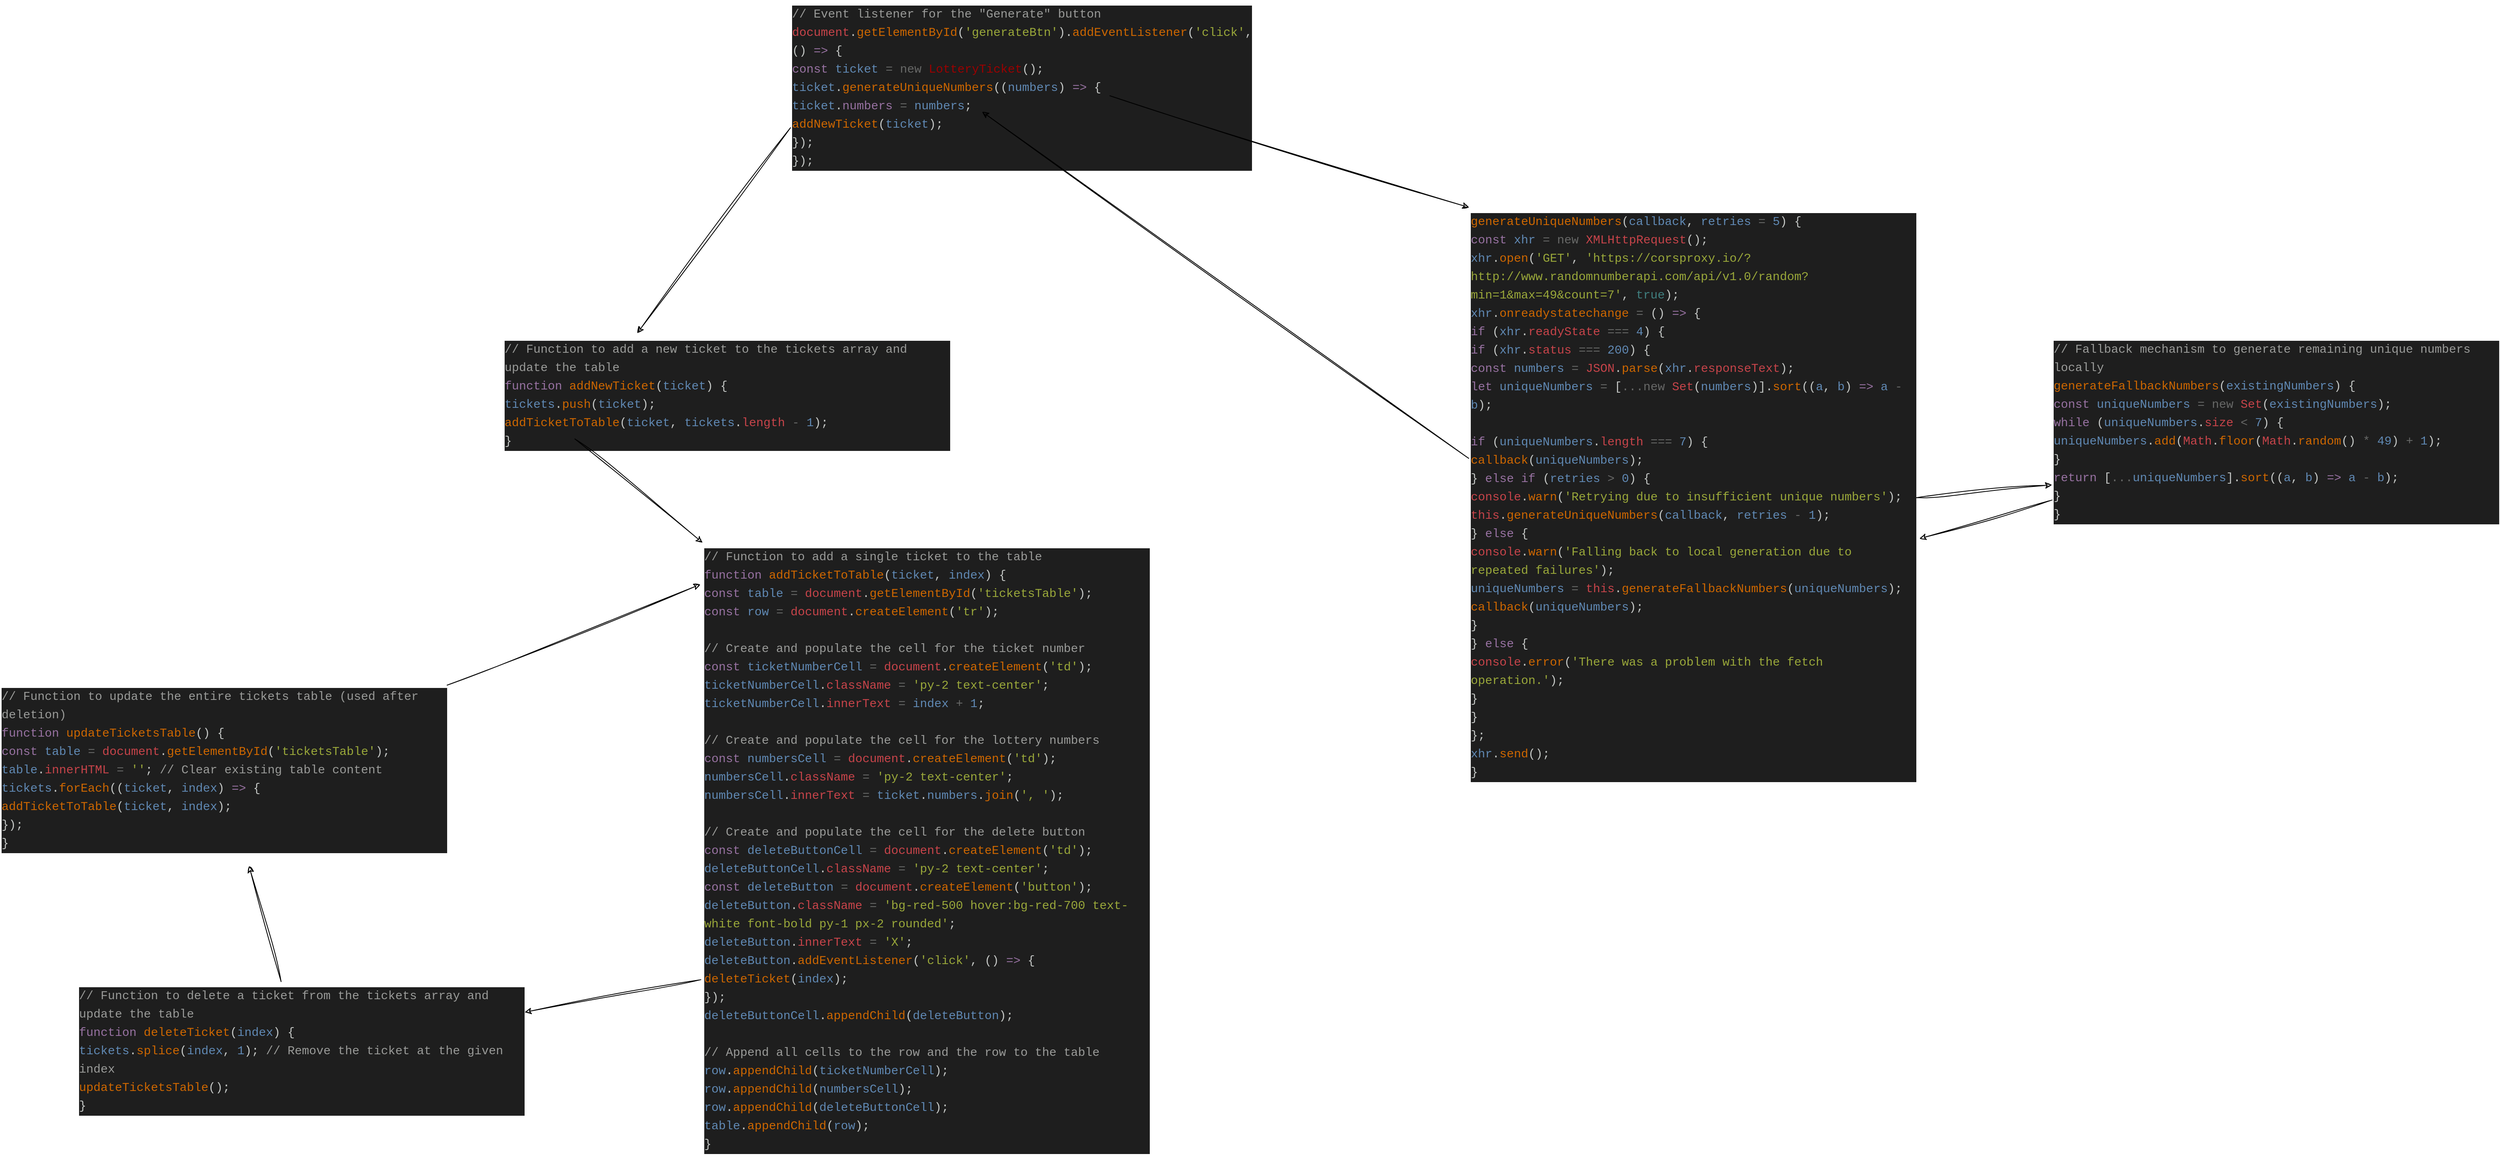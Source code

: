 <mxfile>
    <diagram id="ivPxvWHh-f12isqgS0WY" name="Page-1">
        <mxGraphModel dx="3333" dy="2319" grid="1" gridSize="10" guides="1" tooltips="1" connect="1" arrows="1" fold="1" page="1" pageScale="1" pageWidth="827" pageHeight="1169" math="0" shadow="0">
            <root>
                <mxCell id="0"/>
                <mxCell id="1" parent="0"/>
                <mxCell id="3" value="&lt;meta charset=&quot;utf-8&quot;&gt;&lt;div style=&quot;color: rgb(197, 200, 198); background-color: rgb(30, 30, 30); font-family: Menlo, Monaco, &amp;quot;Courier New&amp;quot;, monospace; font-weight: normal; font-size: 15px; line-height: 23px;&quot;&gt;&lt;div&gt;&lt;span style=&quot;color: #9a9b99;&quot;&gt;// Event listener for the &quot;Generate&quot; button&lt;/span&gt;&lt;/div&gt;&lt;div&gt;&lt;span style=&quot;color: #c7444a;&quot;&gt;document&lt;/span&gt;&lt;span style=&quot;color: #c5c8c6;&quot;&gt;.&lt;/span&gt;&lt;span style=&quot;color: #ce6700;&quot;&gt;getElementById&lt;/span&gt;&lt;span style=&quot;color: #c5c8c6;&quot;&gt;(&lt;/span&gt;&lt;span style=&quot;color: #9aa83a;&quot;&gt;'generateBtn'&lt;/span&gt;&lt;span style=&quot;color: #c5c8c6;&quot;&gt;).&lt;/span&gt;&lt;span style=&quot;color: #ce6700;&quot;&gt;addEventListener&lt;/span&gt;&lt;span style=&quot;color: #c5c8c6;&quot;&gt;(&lt;/span&gt;&lt;span style=&quot;color: #9aa83a;&quot;&gt;'click'&lt;/span&gt;&lt;span style=&quot;color: #c5c8c6;&quot;&gt;, () &lt;/span&gt;&lt;span style=&quot;color: #9872a2;&quot;&gt;=&amp;gt;&lt;/span&gt;&lt;span style=&quot;color: #c5c8c6;&quot;&gt; {&lt;/span&gt;&lt;/div&gt;&lt;div&gt;&lt;span style=&quot;color: #c5c8c6;&quot;&gt;    &lt;/span&gt;&lt;span style=&quot;color: #9872a2;&quot;&gt;const&lt;/span&gt;&lt;span style=&quot;color: #c5c8c6;&quot;&gt; &lt;/span&gt;&lt;span style=&quot;color: #6089b4;&quot;&gt;ticket&lt;/span&gt;&lt;span style=&quot;color: #c5c8c6;&quot;&gt; &lt;/span&gt;&lt;span style=&quot;color: #676867;&quot;&gt;=&lt;/span&gt;&lt;span style=&quot;color: #c5c8c6;&quot;&gt; &lt;/span&gt;&lt;span style=&quot;color: #676867;&quot;&gt;new&lt;/span&gt;&lt;span style=&quot;color: #c5c8c6;&quot;&gt; &lt;/span&gt;&lt;span style=&quot;color: #9b0000;&quot;&gt;LotteryTicket&lt;/span&gt;&lt;span style=&quot;color: #c5c8c6;&quot;&gt;();&lt;/span&gt;&lt;/div&gt;&lt;div&gt;&lt;span style=&quot;color: #c5c8c6;&quot;&gt;    &lt;/span&gt;&lt;span style=&quot;color: #6089b4;&quot;&gt;ticket&lt;/span&gt;&lt;span style=&quot;color: #c5c8c6;&quot;&gt;.&lt;/span&gt;&lt;span style=&quot;color: #ce6700;&quot;&gt;generateUniqueNumbers&lt;/span&gt;&lt;span style=&quot;color: #c5c8c6;&quot;&gt;((&lt;/span&gt;&lt;span style=&quot;color: #6089b4;&quot;&gt;numbers&lt;/span&gt;&lt;span style=&quot;color: #c5c8c6;&quot;&gt;) &lt;/span&gt;&lt;span style=&quot;color: #9872a2;&quot;&gt;=&amp;gt;&lt;/span&gt;&lt;span style=&quot;color: #c5c8c6;&quot;&gt; {&lt;/span&gt;&lt;/div&gt;&lt;div&gt;&lt;span style=&quot;color: #c5c8c6;&quot;&gt;        &lt;/span&gt;&lt;span style=&quot;color: #6089b4;&quot;&gt;ticket&lt;/span&gt;&lt;span style=&quot;color: #c5c8c6;&quot;&gt;.&lt;/span&gt;&lt;span style=&quot;color: #9872a2;&quot;&gt;numbers&lt;/span&gt;&lt;span style=&quot;color: #c5c8c6;&quot;&gt; &lt;/span&gt;&lt;span style=&quot;color: #676867;&quot;&gt;=&lt;/span&gt;&lt;span style=&quot;color: #c5c8c6;&quot;&gt; &lt;/span&gt;&lt;span style=&quot;color: #6089b4;&quot;&gt;numbers&lt;/span&gt;&lt;span style=&quot;color: #c5c8c6;&quot;&gt;;&lt;/span&gt;&lt;/div&gt;&lt;div&gt;&lt;span style=&quot;color: #c5c8c6;&quot;&gt;        &lt;/span&gt;&lt;span style=&quot;color: #ce6700;&quot;&gt;addNewTicket&lt;/span&gt;&lt;span style=&quot;color: #c5c8c6;&quot;&gt;(&lt;/span&gt;&lt;span style=&quot;color: #6089b4;&quot;&gt;ticket&lt;/span&gt;&lt;span style=&quot;color: #c5c8c6;&quot;&gt;);&lt;/span&gt;&lt;/div&gt;&lt;div&gt;&lt;span style=&quot;color: #c5c8c6;&quot;&gt;    });&lt;/span&gt;&lt;/div&gt;&lt;div&gt;&lt;span style=&quot;color: #c5c8c6;&quot;&gt;});&lt;/span&gt;&lt;/div&gt;&lt;/div&gt;" style="text;whiteSpace=wrap;html=1;fontSize=20;fontFamily=Architects Daughter;" vertex="1" parent="1">
                    <mxGeometry x="-80" y="-270" width="560" height="230" as="geometry"/>
                </mxCell>
                <mxCell id="4" value="&lt;meta charset=&quot;utf-8&quot;&gt;&lt;div style=&quot;color: rgb(197, 200, 198); background-color: rgb(30, 30, 30); font-family: Menlo, Monaco, &amp;quot;Courier New&amp;quot;, monospace; font-weight: normal; font-size: 15px; line-height: 23px;&quot;&gt;&lt;div&gt;&lt;span style=&quot;color: #9a9b99;&quot;&gt;// Function to add a new ticket to the tickets array and update the table&lt;/span&gt;&lt;/div&gt;&lt;div&gt;&lt;span style=&quot;color: #9872a2;&quot;&gt;function&lt;/span&gt;&lt;span style=&quot;color: #c5c8c6;&quot;&gt; &lt;/span&gt;&lt;span style=&quot;color: #ce6700;&quot;&gt;addNewTicket&lt;/span&gt;&lt;span style=&quot;color: #c5c8c6;&quot;&gt;(&lt;/span&gt;&lt;span style=&quot;color: #6089b4;&quot;&gt;ticket&lt;/span&gt;&lt;span style=&quot;color: #c5c8c6;&quot;&gt;) {&lt;/span&gt;&lt;/div&gt;&lt;div&gt;&lt;span style=&quot;color: #c5c8c6;&quot;&gt;    &lt;/span&gt;&lt;span style=&quot;color: #6089b4;&quot;&gt;tickets&lt;/span&gt;&lt;span style=&quot;color: #c5c8c6;&quot;&gt;.&lt;/span&gt;&lt;span style=&quot;color: #ce6700;&quot;&gt;push&lt;/span&gt;&lt;span style=&quot;color: #c5c8c6;&quot;&gt;(&lt;/span&gt;&lt;span style=&quot;color: #6089b4;&quot;&gt;ticket&lt;/span&gt;&lt;span style=&quot;color: #c5c8c6;&quot;&gt;);&lt;/span&gt;&lt;/div&gt;&lt;div&gt;&lt;span style=&quot;color: #c5c8c6;&quot;&gt;    &lt;/span&gt;&lt;span style=&quot;color: #ce6700;&quot;&gt;addTicketToTable&lt;/span&gt;&lt;span style=&quot;color: #c5c8c6;&quot;&gt;(&lt;/span&gt;&lt;span style=&quot;color: #6089b4;&quot;&gt;ticket&lt;/span&gt;&lt;span style=&quot;color: #c5c8c6;&quot;&gt;, &lt;/span&gt;&lt;span style=&quot;color: #6089b4;&quot;&gt;tickets&lt;/span&gt;&lt;span style=&quot;color: #c5c8c6;&quot;&gt;.&lt;/span&gt;&lt;span style=&quot;color: #c7444a;&quot;&gt;length&lt;/span&gt;&lt;span style=&quot;color: #c5c8c6;&quot;&gt; &lt;/span&gt;&lt;span style=&quot;color: #676867;&quot;&gt;-&lt;/span&gt;&lt;span style=&quot;color: #c5c8c6;&quot;&gt; &lt;/span&gt;&lt;span style=&quot;color: #6089b4;&quot;&gt;1&lt;/span&gt;&lt;span style=&quot;color: #c5c8c6;&quot;&gt;);&lt;/span&gt;&lt;/div&gt;&lt;div&gt;&lt;span style=&quot;color: #c5c8c6;&quot;&gt;}&lt;/span&gt;&lt;/div&gt;&lt;/div&gt;" style="text;whiteSpace=wrap;html=1;fontSize=20;fontFamily=Architects Daughter;" vertex="1" parent="1">
                    <mxGeometry x="-440" y="150" width="560" height="160" as="geometry"/>
                </mxCell>
                <mxCell id="21" style="edgeStyle=none;sketch=1;hachureGap=4;jiggle=2;curveFitting=1;html=1;entryX=-0.005;entryY=0.067;entryDx=0;entryDy=0;entryPerimeter=0;fontFamily=Architects Daughter;fontSource=https%3A%2F%2Ffonts.googleapis.com%2Fcss%3Ffamily%3DArchitects%2BDaughter;fontSize=16;" edge="1" parent="1" source="5" target="8">
                    <mxGeometry relative="1" as="geometry"/>
                </mxCell>
                <mxCell id="5" value="&lt;meta charset=&quot;utf-8&quot;&gt;&lt;div style=&quot;color: rgb(197, 200, 198); background-color: rgb(30, 30, 30); font-family: Menlo, Monaco, &amp;quot;Courier New&amp;quot;, monospace; font-weight: normal; font-size: 15px; line-height: 23px;&quot;&gt;&lt;div&gt;&lt;span style=&quot;color: #9a9b99;&quot;&gt;// Function to update the entire tickets table (used after deletion)&lt;/span&gt;&lt;/div&gt;&lt;div&gt;&lt;span style=&quot;color: #9872a2;&quot;&gt;function&lt;/span&gt;&lt;span style=&quot;color: #c5c8c6;&quot;&gt; &lt;/span&gt;&lt;span style=&quot;color: #ce6700;&quot;&gt;updateTicketsTable&lt;/span&gt;&lt;span style=&quot;color: #c5c8c6;&quot;&gt;() {&lt;/span&gt;&lt;/div&gt;&lt;div&gt;&lt;span style=&quot;color: #c5c8c6;&quot;&gt;    &lt;/span&gt;&lt;span style=&quot;color: #9872a2;&quot;&gt;const&lt;/span&gt;&lt;span style=&quot;color: #c5c8c6;&quot;&gt; &lt;/span&gt;&lt;span style=&quot;color: #6089b4;&quot;&gt;table&lt;/span&gt;&lt;span style=&quot;color: #c5c8c6;&quot;&gt; &lt;/span&gt;&lt;span style=&quot;color: #676867;&quot;&gt;=&lt;/span&gt;&lt;span style=&quot;color: #c5c8c6;&quot;&gt; &lt;/span&gt;&lt;span style=&quot;color: #c7444a;&quot;&gt;document&lt;/span&gt;&lt;span style=&quot;color: #c5c8c6;&quot;&gt;.&lt;/span&gt;&lt;span style=&quot;color: #ce6700;&quot;&gt;getElementById&lt;/span&gt;&lt;span style=&quot;color: #c5c8c6;&quot;&gt;(&lt;/span&gt;&lt;span style=&quot;color: #9aa83a;&quot;&gt;'ticketsTable'&lt;/span&gt;&lt;span style=&quot;color: #c5c8c6;&quot;&gt;);&lt;/span&gt;&lt;/div&gt;&lt;div&gt;&lt;span style=&quot;color: #c5c8c6;&quot;&gt;    &lt;/span&gt;&lt;span style=&quot;color: #6089b4;&quot;&gt;table&lt;/span&gt;&lt;span style=&quot;color: #c5c8c6;&quot;&gt;.&lt;/span&gt;&lt;span style=&quot;color: #c7444a;&quot;&gt;innerHTML&lt;/span&gt;&lt;span style=&quot;color: #c5c8c6;&quot;&gt; &lt;/span&gt;&lt;span style=&quot;color: #676867;&quot;&gt;=&lt;/span&gt;&lt;span style=&quot;color: #c5c8c6;&quot;&gt; &lt;/span&gt;&lt;span style=&quot;color: #9aa83a;&quot;&gt;''&lt;/span&gt;&lt;span style=&quot;color: #c5c8c6;&quot;&gt;; &lt;/span&gt;&lt;span style=&quot;color: #9a9b99;&quot;&gt;// Clear existing table content&lt;/span&gt;&lt;/div&gt;&lt;div&gt;&lt;span style=&quot;color: #c5c8c6;&quot;&gt;    &lt;/span&gt;&lt;span style=&quot;color: #6089b4;&quot;&gt;tickets&lt;/span&gt;&lt;span style=&quot;color: #c5c8c6;&quot;&gt;.&lt;/span&gt;&lt;span style=&quot;color: #ce6700;&quot;&gt;forEach&lt;/span&gt;&lt;span style=&quot;color: #c5c8c6;&quot;&gt;((&lt;/span&gt;&lt;span style=&quot;color: #6089b4;&quot;&gt;ticket&lt;/span&gt;&lt;span style=&quot;color: #c5c8c6;&quot;&gt;, &lt;/span&gt;&lt;span style=&quot;color: #6089b4;&quot;&gt;index&lt;/span&gt;&lt;span style=&quot;color: #c5c8c6;&quot;&gt;) &lt;/span&gt;&lt;span style=&quot;color: #9872a2;&quot;&gt;=&amp;gt;&lt;/span&gt;&lt;span style=&quot;color: #c5c8c6;&quot;&gt; {&lt;/span&gt;&lt;/div&gt;&lt;div&gt;&lt;span style=&quot;color: #c5c8c6;&quot;&gt;        &lt;/span&gt;&lt;span style=&quot;color: #ce6700;&quot;&gt;addTicketToTable&lt;/span&gt;&lt;span style=&quot;color: #c5c8c6;&quot;&gt;(&lt;/span&gt;&lt;span style=&quot;color: #6089b4;&quot;&gt;ticket&lt;/span&gt;&lt;span style=&quot;color: #c5c8c6;&quot;&gt;, &lt;/span&gt;&lt;span style=&quot;color: #6089b4;&quot;&gt;index&lt;/span&gt;&lt;span style=&quot;color: #c5c8c6;&quot;&gt;);&lt;/span&gt;&lt;/div&gt;&lt;div&gt;&lt;span style=&quot;color: #c5c8c6;&quot;&gt;    });&lt;/span&gt;&lt;/div&gt;&lt;div&gt;&lt;span style=&quot;color: #c5c8c6;&quot;&gt;}&lt;/span&gt;&lt;/div&gt;&lt;/div&gt;" style="text;whiteSpace=wrap;html=1;fontSize=20;fontFamily=Architects Daughter;" vertex="1" parent="1">
                    <mxGeometry x="-1070" y="585" width="560" height="230" as="geometry"/>
                </mxCell>
                <mxCell id="20" style="edgeStyle=none;sketch=1;hachureGap=4;jiggle=2;curveFitting=1;html=1;fontFamily=Architects Daughter;fontSource=https%3A%2F%2Ffonts.googleapis.com%2Fcss%3Ffamily%3DArchitects%2BDaughter;fontSize=16;" edge="1" parent="1" source="6" target="5">
                    <mxGeometry relative="1" as="geometry"/>
                </mxCell>
                <mxCell id="6" value="&lt;meta charset=&quot;utf-8&quot;&gt;&lt;div style=&quot;color: rgb(197, 200, 198); background-color: rgb(30, 30, 30); font-family: Menlo, Monaco, &amp;quot;Courier New&amp;quot;, monospace; font-weight: normal; font-size: 15px; line-height: 23px;&quot;&gt;&lt;div&gt;&lt;span style=&quot;color: #9a9b99;&quot;&gt;// Function to delete a ticket from the tickets array and update the table&lt;/span&gt;&lt;/div&gt;&lt;div&gt;&lt;span style=&quot;color: #9872a2;&quot;&gt;function&lt;/span&gt;&lt;span style=&quot;color: #c5c8c6;&quot;&gt; &lt;/span&gt;&lt;span style=&quot;color: #ce6700;&quot;&gt;deleteTicket&lt;/span&gt;&lt;span style=&quot;color: #c5c8c6;&quot;&gt;(&lt;/span&gt;&lt;span style=&quot;color: #6089b4;&quot;&gt;index&lt;/span&gt;&lt;span style=&quot;color: #c5c8c6;&quot;&gt;) {&lt;/span&gt;&lt;/div&gt;&lt;div&gt;&lt;span style=&quot;color: #c5c8c6;&quot;&gt;    &lt;/span&gt;&lt;span style=&quot;color: #6089b4;&quot;&gt;tickets&lt;/span&gt;&lt;span style=&quot;color: #c5c8c6;&quot;&gt;.&lt;/span&gt;&lt;span style=&quot;color: #ce6700;&quot;&gt;splice&lt;/span&gt;&lt;span style=&quot;color: #c5c8c6;&quot;&gt;(&lt;/span&gt;&lt;span style=&quot;color: #6089b4;&quot;&gt;index&lt;/span&gt;&lt;span style=&quot;color: #c5c8c6;&quot;&gt;, &lt;/span&gt;&lt;span style=&quot;color: #6089b4;&quot;&gt;1&lt;/span&gt;&lt;span style=&quot;color: #c5c8c6;&quot;&gt;); &lt;/span&gt;&lt;span style=&quot;color: #9a9b99;&quot;&gt;// Remove the ticket at the given index&lt;/span&gt;&lt;/div&gt;&lt;div&gt;&lt;span style=&quot;color: #c5c8c6;&quot;&gt;    &lt;/span&gt;&lt;span style=&quot;color: #ce6700;&quot;&gt;updateTicketsTable&lt;/span&gt;&lt;span style=&quot;color: #c5c8c6;&quot;&gt;();&lt;/span&gt;&lt;/div&gt;&lt;div&gt;&lt;span style=&quot;color: #c5c8c6;&quot;&gt;}&lt;/span&gt;&lt;/div&gt;&lt;/div&gt;" style="text;whiteSpace=wrap;html=1;fontSize=20;fontFamily=Architects Daughter;" vertex="1" parent="1">
                    <mxGeometry x="-973" y="960" width="560" height="180" as="geometry"/>
                </mxCell>
                <mxCell id="8" value="&lt;meta charset=&quot;utf-8&quot;&gt;&lt;div style=&quot;color: rgb(197, 200, 198); background-color: rgb(30, 30, 30); font-family: Menlo, Monaco, &amp;quot;Courier New&amp;quot;, monospace; font-weight: normal; font-size: 15px; line-height: 23px;&quot;&gt;&lt;div&gt;&lt;span style=&quot;color: #9a9b99;&quot;&gt;// Function to add a single ticket to the table&lt;/span&gt;&lt;/div&gt;&lt;div&gt;&lt;span style=&quot;color: #9872a2;&quot;&gt;function&lt;/span&gt;&lt;span style=&quot;color: #c5c8c6;&quot;&gt; &lt;/span&gt;&lt;span style=&quot;color: #ce6700;&quot;&gt;addTicketToTable&lt;/span&gt;&lt;span style=&quot;color: #c5c8c6;&quot;&gt;(&lt;/span&gt;&lt;span style=&quot;color: #6089b4;&quot;&gt;ticket&lt;/span&gt;&lt;span style=&quot;color: #c5c8c6;&quot;&gt;, &lt;/span&gt;&lt;span style=&quot;color: #6089b4;&quot;&gt;index&lt;/span&gt;&lt;span style=&quot;color: #c5c8c6;&quot;&gt;) {&lt;/span&gt;&lt;/div&gt;&lt;div&gt;&lt;span style=&quot;color: #c5c8c6;&quot;&gt;    &lt;/span&gt;&lt;span style=&quot;color: #9872a2;&quot;&gt;const&lt;/span&gt;&lt;span style=&quot;color: #c5c8c6;&quot;&gt; &lt;/span&gt;&lt;span style=&quot;color: #6089b4;&quot;&gt;table&lt;/span&gt;&lt;span style=&quot;color: #c5c8c6;&quot;&gt; &lt;/span&gt;&lt;span style=&quot;color: #676867;&quot;&gt;=&lt;/span&gt;&lt;span style=&quot;color: #c5c8c6;&quot;&gt; &lt;/span&gt;&lt;span style=&quot;color: #c7444a;&quot;&gt;document&lt;/span&gt;&lt;span style=&quot;color: #c5c8c6;&quot;&gt;.&lt;/span&gt;&lt;span style=&quot;color: #ce6700;&quot;&gt;getElementById&lt;/span&gt;&lt;span style=&quot;color: #c5c8c6;&quot;&gt;(&lt;/span&gt;&lt;span style=&quot;color: #9aa83a;&quot;&gt;'ticketsTable'&lt;/span&gt;&lt;span style=&quot;color: #c5c8c6;&quot;&gt;);&lt;/span&gt;&lt;/div&gt;&lt;div&gt;&lt;span style=&quot;color: #c5c8c6;&quot;&gt;    &lt;/span&gt;&lt;span style=&quot;color: #9872a2;&quot;&gt;const&lt;/span&gt;&lt;span style=&quot;color: #c5c8c6;&quot;&gt; &lt;/span&gt;&lt;span style=&quot;color: #6089b4;&quot;&gt;row&lt;/span&gt;&lt;span style=&quot;color: #c5c8c6;&quot;&gt; &lt;/span&gt;&lt;span style=&quot;color: #676867;&quot;&gt;=&lt;/span&gt;&lt;span style=&quot;color: #c5c8c6;&quot;&gt; &lt;/span&gt;&lt;span style=&quot;color: #c7444a;&quot;&gt;document&lt;/span&gt;&lt;span style=&quot;color: #c5c8c6;&quot;&gt;.&lt;/span&gt;&lt;span style=&quot;color: #ce6700;&quot;&gt;createElement&lt;/span&gt;&lt;span style=&quot;color: #c5c8c6;&quot;&gt;(&lt;/span&gt;&lt;span style=&quot;color: #9aa83a;&quot;&gt;'tr'&lt;/span&gt;&lt;span style=&quot;color: #c5c8c6;&quot;&gt;);&lt;/span&gt;&lt;/div&gt;&lt;br&gt;&lt;div&gt;&lt;span style=&quot;color: #c5c8c6;&quot;&gt;    &lt;/span&gt;&lt;span style=&quot;color: #9a9b99;&quot;&gt;// Create and populate the cell for the ticket number&lt;/span&gt;&lt;/div&gt;&lt;div&gt;&lt;span style=&quot;color: #c5c8c6;&quot;&gt;    &lt;/span&gt;&lt;span style=&quot;color: #9872a2;&quot;&gt;const&lt;/span&gt;&lt;span style=&quot;color: #c5c8c6;&quot;&gt; &lt;/span&gt;&lt;span style=&quot;color: #6089b4;&quot;&gt;ticketNumberCell&lt;/span&gt;&lt;span style=&quot;color: #c5c8c6;&quot;&gt; &lt;/span&gt;&lt;span style=&quot;color: #676867;&quot;&gt;=&lt;/span&gt;&lt;span style=&quot;color: #c5c8c6;&quot;&gt; &lt;/span&gt;&lt;span style=&quot;color: #c7444a;&quot;&gt;document&lt;/span&gt;&lt;span style=&quot;color: #c5c8c6;&quot;&gt;.&lt;/span&gt;&lt;span style=&quot;color: #ce6700;&quot;&gt;createElement&lt;/span&gt;&lt;span style=&quot;color: #c5c8c6;&quot;&gt;(&lt;/span&gt;&lt;span style=&quot;color: #9aa83a;&quot;&gt;'td'&lt;/span&gt;&lt;span style=&quot;color: #c5c8c6;&quot;&gt;);&lt;/span&gt;&lt;/div&gt;&lt;div&gt;&lt;span style=&quot;color: #c5c8c6;&quot;&gt;    &lt;/span&gt;&lt;span style=&quot;color: #6089b4;&quot;&gt;ticketNumberCell&lt;/span&gt;&lt;span style=&quot;color: #c5c8c6;&quot;&gt;.&lt;/span&gt;&lt;span style=&quot;color: #c7444a;&quot;&gt;className&lt;/span&gt;&lt;span style=&quot;color: #c5c8c6;&quot;&gt; &lt;/span&gt;&lt;span style=&quot;color: #676867;&quot;&gt;=&lt;/span&gt;&lt;span style=&quot;color: #c5c8c6;&quot;&gt; &lt;/span&gt;&lt;span style=&quot;color: #9aa83a;&quot;&gt;'py-2 text-center'&lt;/span&gt;&lt;span style=&quot;color: #c5c8c6;&quot;&gt;;&lt;/span&gt;&lt;/div&gt;&lt;div&gt;&lt;span style=&quot;color: #c5c8c6;&quot;&gt;    &lt;/span&gt;&lt;span style=&quot;color: #6089b4;&quot;&gt;ticketNumberCell&lt;/span&gt;&lt;span style=&quot;color: #c5c8c6;&quot;&gt;.&lt;/span&gt;&lt;span style=&quot;color: #c7444a;&quot;&gt;innerText&lt;/span&gt;&lt;span style=&quot;color: #c5c8c6;&quot;&gt; &lt;/span&gt;&lt;span style=&quot;color: #676867;&quot;&gt;=&lt;/span&gt;&lt;span style=&quot;color: #c5c8c6;&quot;&gt; &lt;/span&gt;&lt;span style=&quot;color: #6089b4;&quot;&gt;index&lt;/span&gt;&lt;span style=&quot;color: #c5c8c6;&quot;&gt; &lt;/span&gt;&lt;span style=&quot;color: #676867;&quot;&gt;+&lt;/span&gt;&lt;span style=&quot;color: #c5c8c6;&quot;&gt; &lt;/span&gt;&lt;span style=&quot;color: #6089b4;&quot;&gt;1&lt;/span&gt;&lt;span style=&quot;color: #c5c8c6;&quot;&gt;;&lt;/span&gt;&lt;/div&gt;&lt;br&gt;&lt;div&gt;&lt;span style=&quot;color: #c5c8c6;&quot;&gt;    &lt;/span&gt;&lt;span style=&quot;color: #9a9b99;&quot;&gt;// Create and populate the cell for the lottery numbers&lt;/span&gt;&lt;/div&gt;&lt;div&gt;&lt;span style=&quot;color: #c5c8c6;&quot;&gt;    &lt;/span&gt;&lt;span style=&quot;color: #9872a2;&quot;&gt;const&lt;/span&gt;&lt;span style=&quot;color: #c5c8c6;&quot;&gt; &lt;/span&gt;&lt;span style=&quot;color: #6089b4;&quot;&gt;numbersCell&lt;/span&gt;&lt;span style=&quot;color: #c5c8c6;&quot;&gt; &lt;/span&gt;&lt;span style=&quot;color: #676867;&quot;&gt;=&lt;/span&gt;&lt;span style=&quot;color: #c5c8c6;&quot;&gt; &lt;/span&gt;&lt;span style=&quot;color: #c7444a;&quot;&gt;document&lt;/span&gt;&lt;span style=&quot;color: #c5c8c6;&quot;&gt;.&lt;/span&gt;&lt;span style=&quot;color: #ce6700;&quot;&gt;createElement&lt;/span&gt;&lt;span style=&quot;color: #c5c8c6;&quot;&gt;(&lt;/span&gt;&lt;span style=&quot;color: #9aa83a;&quot;&gt;'td'&lt;/span&gt;&lt;span style=&quot;color: #c5c8c6;&quot;&gt;);&lt;/span&gt;&lt;/div&gt;&lt;div&gt;&lt;span style=&quot;color: #c5c8c6;&quot;&gt;    &lt;/span&gt;&lt;span style=&quot;color: #6089b4;&quot;&gt;numbersCell&lt;/span&gt;&lt;span style=&quot;color: #c5c8c6;&quot;&gt;.&lt;/span&gt;&lt;span style=&quot;color: #c7444a;&quot;&gt;className&lt;/span&gt;&lt;span style=&quot;color: #c5c8c6;&quot;&gt; &lt;/span&gt;&lt;span style=&quot;color: #676867;&quot;&gt;=&lt;/span&gt;&lt;span style=&quot;color: #c5c8c6;&quot;&gt; &lt;/span&gt;&lt;span style=&quot;color: #9aa83a;&quot;&gt;'py-2 text-center'&lt;/span&gt;&lt;span style=&quot;color: #c5c8c6;&quot;&gt;;&lt;/span&gt;&lt;/div&gt;&lt;div&gt;&lt;span style=&quot;color: #c5c8c6;&quot;&gt;    &lt;/span&gt;&lt;span style=&quot;color: #6089b4;&quot;&gt;numbersCell&lt;/span&gt;&lt;span style=&quot;color: #c5c8c6;&quot;&gt;.&lt;/span&gt;&lt;span style=&quot;color: #c7444a;&quot;&gt;innerText&lt;/span&gt;&lt;span style=&quot;color: #c5c8c6;&quot;&gt; &lt;/span&gt;&lt;span style=&quot;color: #676867;&quot;&gt;=&lt;/span&gt;&lt;span style=&quot;color: #c5c8c6;&quot;&gt; &lt;/span&gt;&lt;span style=&quot;color: #6089b4;&quot;&gt;ticket&lt;/span&gt;&lt;span style=&quot;color: #c5c8c6;&quot;&gt;.&lt;/span&gt;&lt;span style=&quot;color: #6089b4;&quot;&gt;numbers&lt;/span&gt;&lt;span style=&quot;color: #c5c8c6;&quot;&gt;.&lt;/span&gt;&lt;span style=&quot;color: #ce6700;&quot;&gt;join&lt;/span&gt;&lt;span style=&quot;color: #c5c8c6;&quot;&gt;(&lt;/span&gt;&lt;span style=&quot;color: #9aa83a;&quot;&gt;', '&lt;/span&gt;&lt;span style=&quot;color: #c5c8c6;&quot;&gt;);&lt;/span&gt;&lt;/div&gt;&lt;br&gt;&lt;div&gt;&lt;span style=&quot;color: #c5c8c6;&quot;&gt;    &lt;/span&gt;&lt;span style=&quot;color: #9a9b99;&quot;&gt;// Create and populate the cell for the delete button&lt;/span&gt;&lt;/div&gt;&lt;div&gt;&lt;span style=&quot;color: #c5c8c6;&quot;&gt;    &lt;/span&gt;&lt;span style=&quot;color: #9872a2;&quot;&gt;const&lt;/span&gt;&lt;span style=&quot;color: #c5c8c6;&quot;&gt; &lt;/span&gt;&lt;span style=&quot;color: #6089b4;&quot;&gt;deleteButtonCell&lt;/span&gt;&lt;span style=&quot;color: #c5c8c6;&quot;&gt; &lt;/span&gt;&lt;span style=&quot;color: #676867;&quot;&gt;=&lt;/span&gt;&lt;span style=&quot;color: #c5c8c6;&quot;&gt; &lt;/span&gt;&lt;span style=&quot;color: #c7444a;&quot;&gt;document&lt;/span&gt;&lt;span style=&quot;color: #c5c8c6;&quot;&gt;.&lt;/span&gt;&lt;span style=&quot;color: #ce6700;&quot;&gt;createElement&lt;/span&gt;&lt;span style=&quot;color: #c5c8c6;&quot;&gt;(&lt;/span&gt;&lt;span style=&quot;color: #9aa83a;&quot;&gt;'td'&lt;/span&gt;&lt;span style=&quot;color: #c5c8c6;&quot;&gt;);&lt;/span&gt;&lt;/div&gt;&lt;div&gt;&lt;span style=&quot;color: #c5c8c6;&quot;&gt;    &lt;/span&gt;&lt;span style=&quot;color: #6089b4;&quot;&gt;deleteButtonCell&lt;/span&gt;&lt;span style=&quot;color: #c5c8c6;&quot;&gt;.&lt;/span&gt;&lt;span style=&quot;color: #c7444a;&quot;&gt;className&lt;/span&gt;&lt;span style=&quot;color: #c5c8c6;&quot;&gt; &lt;/span&gt;&lt;span style=&quot;color: #676867;&quot;&gt;=&lt;/span&gt;&lt;span style=&quot;color: #c5c8c6;&quot;&gt; &lt;/span&gt;&lt;span style=&quot;color: #9aa83a;&quot;&gt;'py-2 text-center'&lt;/span&gt;&lt;span style=&quot;color: #c5c8c6;&quot;&gt;;&lt;/span&gt;&lt;/div&gt;&lt;div&gt;&lt;span style=&quot;color: #c5c8c6;&quot;&gt;    &lt;/span&gt;&lt;span style=&quot;color: #9872a2;&quot;&gt;const&lt;/span&gt;&lt;span style=&quot;color: #c5c8c6;&quot;&gt; &lt;/span&gt;&lt;span style=&quot;color: #6089b4;&quot;&gt;deleteButton&lt;/span&gt;&lt;span style=&quot;color: #c5c8c6;&quot;&gt; &lt;/span&gt;&lt;span style=&quot;color: #676867;&quot;&gt;=&lt;/span&gt;&lt;span style=&quot;color: #c5c8c6;&quot;&gt; &lt;/span&gt;&lt;span style=&quot;color: #c7444a;&quot;&gt;document&lt;/span&gt;&lt;span style=&quot;color: #c5c8c6;&quot;&gt;.&lt;/span&gt;&lt;span style=&quot;color: #ce6700;&quot;&gt;createElement&lt;/span&gt;&lt;span style=&quot;color: #c5c8c6;&quot;&gt;(&lt;/span&gt;&lt;span style=&quot;color: #9aa83a;&quot;&gt;'button'&lt;/span&gt;&lt;span style=&quot;color: #c5c8c6;&quot;&gt;);&lt;/span&gt;&lt;/div&gt;&lt;div&gt;&lt;span style=&quot;color: #c5c8c6;&quot;&gt;    &lt;/span&gt;&lt;span style=&quot;color: #6089b4;&quot;&gt;deleteButton&lt;/span&gt;&lt;span style=&quot;color: #c5c8c6;&quot;&gt;.&lt;/span&gt;&lt;span style=&quot;color: #c7444a;&quot;&gt;className&lt;/span&gt;&lt;span style=&quot;color: #c5c8c6;&quot;&gt; &lt;/span&gt;&lt;span style=&quot;color: #676867;&quot;&gt;=&lt;/span&gt;&lt;span style=&quot;color: #c5c8c6;&quot;&gt; &lt;/span&gt;&lt;span style=&quot;color: #9aa83a;&quot;&gt;'bg-red-500 hover:bg-red-700 text-white font-bold py-1 px-2 rounded'&lt;/span&gt;&lt;span style=&quot;color: #c5c8c6;&quot;&gt;;&lt;/span&gt;&lt;/div&gt;&lt;div&gt;&lt;span style=&quot;color: #c5c8c6;&quot;&gt;    &lt;/span&gt;&lt;span style=&quot;color: #6089b4;&quot;&gt;deleteButton&lt;/span&gt;&lt;span style=&quot;color: #c5c8c6;&quot;&gt;.&lt;/span&gt;&lt;span style=&quot;color: #c7444a;&quot;&gt;innerText&lt;/span&gt;&lt;span style=&quot;color: #c5c8c6;&quot;&gt; &lt;/span&gt;&lt;span style=&quot;color: #676867;&quot;&gt;=&lt;/span&gt;&lt;span style=&quot;color: #c5c8c6;&quot;&gt; &lt;/span&gt;&lt;span style=&quot;color: #9aa83a;&quot;&gt;'X'&lt;/span&gt;&lt;span style=&quot;color: #c5c8c6;&quot;&gt;;&lt;/span&gt;&lt;/div&gt;&lt;div&gt;&lt;span style=&quot;color: #c5c8c6;&quot;&gt;    &lt;/span&gt;&lt;span style=&quot;color: #6089b4;&quot;&gt;deleteButton&lt;/span&gt;&lt;span style=&quot;color: #c5c8c6;&quot;&gt;.&lt;/span&gt;&lt;span style=&quot;color: #ce6700;&quot;&gt;addEventListener&lt;/span&gt;&lt;span style=&quot;color: #c5c8c6;&quot;&gt;(&lt;/span&gt;&lt;span style=&quot;color: #9aa83a;&quot;&gt;'click'&lt;/span&gt;&lt;span style=&quot;color: #c5c8c6;&quot;&gt;, () &lt;/span&gt;&lt;span style=&quot;color: #9872a2;&quot;&gt;=&amp;gt;&lt;/span&gt;&lt;span style=&quot;color: #c5c8c6;&quot;&gt; {&lt;/span&gt;&lt;/div&gt;&lt;div&gt;&lt;span style=&quot;color: #c5c8c6;&quot;&gt;        &lt;/span&gt;&lt;span style=&quot;color: #ce6700;&quot;&gt;deleteTicket&lt;/span&gt;&lt;span style=&quot;color: #c5c8c6;&quot;&gt;(&lt;/span&gt;&lt;span style=&quot;color: #6089b4;&quot;&gt;index&lt;/span&gt;&lt;span style=&quot;color: #c5c8c6;&quot;&gt;);&lt;/span&gt;&lt;/div&gt;&lt;div&gt;&lt;span style=&quot;color: #c5c8c6;&quot;&gt;    });&lt;/span&gt;&lt;/div&gt;&lt;div&gt;&lt;span style=&quot;color: #c5c8c6;&quot;&gt;    &lt;/span&gt;&lt;span style=&quot;color: #6089b4;&quot;&gt;deleteButtonCell&lt;/span&gt;&lt;span style=&quot;color: #c5c8c6;&quot;&gt;.&lt;/span&gt;&lt;span style=&quot;color: #ce6700;&quot;&gt;appendChild&lt;/span&gt;&lt;span style=&quot;color: #c5c8c6;&quot;&gt;(&lt;/span&gt;&lt;span style=&quot;color: #6089b4;&quot;&gt;deleteButton&lt;/span&gt;&lt;span style=&quot;color: #c5c8c6;&quot;&gt;);&lt;/span&gt;&lt;/div&gt;&lt;br&gt;&lt;div&gt;&lt;span style=&quot;color: #c5c8c6;&quot;&gt;    &lt;/span&gt;&lt;span style=&quot;color: #9a9b99;&quot;&gt;// Append all cells to the row and the row to the table&lt;/span&gt;&lt;/div&gt;&lt;div&gt;&lt;span style=&quot;color: #c5c8c6;&quot;&gt;    &lt;/span&gt;&lt;span style=&quot;color: #6089b4;&quot;&gt;row&lt;/span&gt;&lt;span style=&quot;color: #c5c8c6;&quot;&gt;.&lt;/span&gt;&lt;span style=&quot;color: #ce6700;&quot;&gt;appendChild&lt;/span&gt;&lt;span style=&quot;color: #c5c8c6;&quot;&gt;(&lt;/span&gt;&lt;span style=&quot;color: #6089b4;&quot;&gt;ticketNumberCell&lt;/span&gt;&lt;span style=&quot;color: #c5c8c6;&quot;&gt;);&lt;/span&gt;&lt;/div&gt;&lt;div&gt;&lt;span style=&quot;color: #c5c8c6;&quot;&gt;    &lt;/span&gt;&lt;span style=&quot;color: #6089b4;&quot;&gt;row&lt;/span&gt;&lt;span style=&quot;color: #c5c8c6;&quot;&gt;.&lt;/span&gt;&lt;span style=&quot;color: #ce6700;&quot;&gt;appendChild&lt;/span&gt;&lt;span style=&quot;color: #c5c8c6;&quot;&gt;(&lt;/span&gt;&lt;span style=&quot;color: #6089b4;&quot;&gt;numbersCell&lt;/span&gt;&lt;span style=&quot;color: #c5c8c6;&quot;&gt;);&lt;/span&gt;&lt;/div&gt;&lt;div&gt;&lt;span style=&quot;color: #c5c8c6;&quot;&gt;    &lt;/span&gt;&lt;span style=&quot;color: #6089b4;&quot;&gt;row&lt;/span&gt;&lt;span style=&quot;color: #c5c8c6;&quot;&gt;.&lt;/span&gt;&lt;span style=&quot;color: #ce6700;&quot;&gt;appendChild&lt;/span&gt;&lt;span style=&quot;color: #c5c8c6;&quot;&gt;(&lt;/span&gt;&lt;span style=&quot;color: #6089b4;&quot;&gt;deleteButtonCell&lt;/span&gt;&lt;span style=&quot;color: #c5c8c6;&quot;&gt;);&lt;/span&gt;&lt;/div&gt;&lt;div&gt;&lt;span style=&quot;color: #c5c8c6;&quot;&gt;    &lt;/span&gt;&lt;span style=&quot;color: #6089b4;&quot;&gt;table&lt;/span&gt;&lt;span style=&quot;color: #c5c8c6;&quot;&gt;.&lt;/span&gt;&lt;span style=&quot;color: #ce6700;&quot;&gt;appendChild&lt;/span&gt;&lt;span style=&quot;color: #c5c8c6;&quot;&gt;(&lt;/span&gt;&lt;span style=&quot;color: #6089b4;&quot;&gt;row&lt;/span&gt;&lt;span style=&quot;color: #c5c8c6;&quot;&gt;);&lt;/span&gt;&lt;/div&gt;&lt;div&gt;&lt;span style=&quot;color: #c5c8c6;&quot;&gt;}&lt;/span&gt;&lt;/div&gt;&lt;/div&gt;" style="text;whiteSpace=wrap;html=1;fontSize=20;fontFamily=Architects Daughter;" vertex="1" parent="1">
                    <mxGeometry x="-190" y="410" width="560" height="780" as="geometry"/>
                </mxCell>
                <mxCell id="15" style="edgeStyle=none;sketch=1;hachureGap=4;jiggle=2;curveFitting=1;html=1;entryX=0;entryY=0.75;entryDx=0;entryDy=0;fontFamily=Architects Daughter;fontSource=https%3A%2F%2Ffonts.googleapis.com%2Fcss%3Ffamily%3DArchitects%2BDaughter;fontSize=16;" edge="1" parent="1" source="9" target="14">
                    <mxGeometry relative="1" as="geometry"/>
                </mxCell>
                <mxCell id="9" value="&lt;meta charset=&quot;utf-8&quot;&gt;&lt;div style=&quot;color: rgb(197, 200, 198); background-color: rgb(30, 30, 30); font-family: Menlo, Monaco, &amp;quot;Courier New&amp;quot;, monospace; font-weight: normal; font-size: 15px; line-height: 23px;&quot;&gt;&lt;div&gt;&lt;span style=&quot;color: #c5c8c6;&quot;&gt; &lt;/span&gt;&lt;span style=&quot;color: #ce6700;&quot;&gt;generateUniqueNumbers&lt;/span&gt;&lt;span style=&quot;color: #c5c8c6;&quot;&gt;(&lt;/span&gt;&lt;span style=&quot;color: #6089b4;&quot;&gt;callback&lt;/span&gt;&lt;span style=&quot;color: #c5c8c6;&quot;&gt;, &lt;/span&gt;&lt;span style=&quot;color: #6089b4;&quot;&gt;retries&lt;/span&gt;&lt;span style=&quot;color: #c5c8c6;&quot;&gt; &lt;/span&gt;&lt;span style=&quot;color: #676867;&quot;&gt;=&lt;/span&gt;&lt;span style=&quot;color: #c5c8c6;&quot;&gt; &lt;/span&gt;&lt;span style=&quot;color: #6089b4;&quot;&gt;5&lt;/span&gt;&lt;span style=&quot;color: #c5c8c6;&quot;&gt;) {&lt;/span&gt;&lt;/div&gt;&lt;div&gt;&lt;span style=&quot;color: #c5c8c6;&quot;&gt;        &lt;/span&gt;&lt;span style=&quot;color: #9872a2;&quot;&gt;const&lt;/span&gt;&lt;span style=&quot;color: #c5c8c6;&quot;&gt; &lt;/span&gt;&lt;span style=&quot;color: #6089b4;&quot;&gt;xhr&lt;/span&gt;&lt;span style=&quot;color: #c5c8c6;&quot;&gt; &lt;/span&gt;&lt;span style=&quot;color: #676867;&quot;&gt;=&lt;/span&gt;&lt;span style=&quot;color: #c5c8c6;&quot;&gt; &lt;/span&gt;&lt;span style=&quot;color: #676867;&quot;&gt;new&lt;/span&gt;&lt;span style=&quot;color: #c5c8c6;&quot;&gt; &lt;/span&gt;&lt;span style=&quot;color: #c7444a;&quot;&gt;XMLHttpRequest&lt;/span&gt;&lt;span style=&quot;color: #c5c8c6;&quot;&gt;();&lt;/span&gt;&lt;/div&gt;&lt;div&gt;&lt;span style=&quot;color: #c5c8c6;&quot;&gt;        &lt;/span&gt;&lt;span style=&quot;color: #6089b4;&quot;&gt;xhr&lt;/span&gt;&lt;span style=&quot;color: #c5c8c6;&quot;&gt;.&lt;/span&gt;&lt;span style=&quot;color: #ce6700;&quot;&gt;open&lt;/span&gt;&lt;span style=&quot;color: #c5c8c6;&quot;&gt;(&lt;/span&gt;&lt;span style=&quot;color: #9aa83a;&quot;&gt;'GET'&lt;/span&gt;&lt;span style=&quot;color: #c5c8c6;&quot;&gt;, &lt;/span&gt;&lt;span style=&quot;color: #9aa83a;&quot;&gt;'https://corsproxy.io/?http://www.randomnumberapi.com/api/v1.0/random?min=1&amp;amp;max=49&amp;amp;count=7'&lt;/span&gt;&lt;span style=&quot;color: #c5c8c6;&quot;&gt;, &lt;/span&gt;&lt;span style=&quot;color: #408080;&quot;&gt;true&lt;/span&gt;&lt;span style=&quot;color: #c5c8c6;&quot;&gt;);&lt;/span&gt;&lt;/div&gt;&lt;div&gt;&lt;span style=&quot;color: #c5c8c6;&quot;&gt;        &lt;/span&gt;&lt;span style=&quot;color: #6089b4;&quot;&gt;xhr&lt;/span&gt;&lt;span style=&quot;color: #c5c8c6;&quot;&gt;.&lt;/span&gt;&lt;span style=&quot;color: #ce6700;&quot;&gt;onreadystatechange&lt;/span&gt;&lt;span style=&quot;color: #c5c8c6;&quot;&gt; &lt;/span&gt;&lt;span style=&quot;color: #676867;&quot;&gt;=&lt;/span&gt;&lt;span style=&quot;color: #c5c8c6;&quot;&gt; () &lt;/span&gt;&lt;span style=&quot;color: #9872a2;&quot;&gt;=&amp;gt;&lt;/span&gt;&lt;span style=&quot;color: #c5c8c6;&quot;&gt; {&lt;/span&gt;&lt;/div&gt;&lt;div&gt;&lt;span style=&quot;color: #c5c8c6;&quot;&gt;            &lt;/span&gt;&lt;span style=&quot;color: #9872a2;&quot;&gt;if&lt;/span&gt;&lt;span style=&quot;color: #c5c8c6;&quot;&gt; (&lt;/span&gt;&lt;span style=&quot;color: #6089b4;&quot;&gt;xhr&lt;/span&gt;&lt;span style=&quot;color: #c5c8c6;&quot;&gt;.&lt;/span&gt;&lt;span style=&quot;color: #c7444a;&quot;&gt;readyState&lt;/span&gt;&lt;span style=&quot;color: #c5c8c6;&quot;&gt; &lt;/span&gt;&lt;span style=&quot;color: #676867;&quot;&gt;===&lt;/span&gt;&lt;span style=&quot;color: #c5c8c6;&quot;&gt; &lt;/span&gt;&lt;span style=&quot;color: #6089b4;&quot;&gt;4&lt;/span&gt;&lt;span style=&quot;color: #c5c8c6;&quot;&gt;) {&lt;/span&gt;&lt;/div&gt;&lt;div&gt;&lt;span style=&quot;color: #c5c8c6;&quot;&gt;                &lt;/span&gt;&lt;span style=&quot;color: #9872a2;&quot;&gt;if&lt;/span&gt;&lt;span style=&quot;color: #c5c8c6;&quot;&gt; (&lt;/span&gt;&lt;span style=&quot;color: #6089b4;&quot;&gt;xhr&lt;/span&gt;&lt;span style=&quot;color: #c5c8c6;&quot;&gt;.&lt;/span&gt;&lt;span style=&quot;color: #c7444a;&quot;&gt;status&lt;/span&gt;&lt;span style=&quot;color: #c5c8c6;&quot;&gt; &lt;/span&gt;&lt;span style=&quot;color: #676867;&quot;&gt;===&lt;/span&gt;&lt;span style=&quot;color: #c5c8c6;&quot;&gt; &lt;/span&gt;&lt;span style=&quot;color: #6089b4;&quot;&gt;200&lt;/span&gt;&lt;span style=&quot;color: #c5c8c6;&quot;&gt;) {&lt;/span&gt;&lt;/div&gt;&lt;div&gt;&lt;span style=&quot;color: #c5c8c6;&quot;&gt;                    &lt;/span&gt;&lt;span style=&quot;color: #9872a2;&quot;&gt;const&lt;/span&gt;&lt;span style=&quot;color: #c5c8c6;&quot;&gt; &lt;/span&gt;&lt;span style=&quot;color: #6089b4;&quot;&gt;numbers&lt;/span&gt;&lt;span style=&quot;color: #c5c8c6;&quot;&gt; &lt;/span&gt;&lt;span style=&quot;color: #676867;&quot;&gt;=&lt;/span&gt;&lt;span style=&quot;color: #c5c8c6;&quot;&gt; &lt;/span&gt;&lt;span style=&quot;color: #c7444a;&quot;&gt;JSON&lt;/span&gt;&lt;span style=&quot;color: #c5c8c6;&quot;&gt;.&lt;/span&gt;&lt;span style=&quot;color: #ce6700;&quot;&gt;parse&lt;/span&gt;&lt;span style=&quot;color: #c5c8c6;&quot;&gt;(&lt;/span&gt;&lt;span style=&quot;color: #6089b4;&quot;&gt;xhr&lt;/span&gt;&lt;span style=&quot;color: #c5c8c6;&quot;&gt;.&lt;/span&gt;&lt;span style=&quot;color: #c7444a;&quot;&gt;responseText&lt;/span&gt;&lt;span style=&quot;color: #c5c8c6;&quot;&gt;);&lt;/span&gt;&lt;/div&gt;&lt;div&gt;&lt;span style=&quot;color: #c5c8c6;&quot;&gt;                    &lt;/span&gt;&lt;span style=&quot;color: #9872a2;&quot;&gt;let&lt;/span&gt;&lt;span style=&quot;color: #c5c8c6;&quot;&gt; &lt;/span&gt;&lt;span style=&quot;color: #6089b4;&quot;&gt;uniqueNumbers&lt;/span&gt;&lt;span style=&quot;color: #c5c8c6;&quot;&gt; &lt;/span&gt;&lt;span style=&quot;color: #676867;&quot;&gt;=&lt;/span&gt;&lt;span style=&quot;color: #c5c8c6;&quot;&gt; [&lt;/span&gt;&lt;span style=&quot;color: #676867;&quot;&gt;...new&lt;/span&gt;&lt;span style=&quot;color: #c5c8c6;&quot;&gt; &lt;/span&gt;&lt;span style=&quot;color: #c7444a;&quot;&gt;Set&lt;/span&gt;&lt;span style=&quot;color: #c5c8c6;&quot;&gt;(&lt;/span&gt;&lt;span style=&quot;color: #6089b4;&quot;&gt;numbers&lt;/span&gt;&lt;span style=&quot;color: #c5c8c6;&quot;&gt;)].&lt;/span&gt;&lt;span style=&quot;color: #ce6700;&quot;&gt;sort&lt;/span&gt;&lt;span style=&quot;color: #c5c8c6;&quot;&gt;((&lt;/span&gt;&lt;span style=&quot;color: #6089b4;&quot;&gt;a&lt;/span&gt;&lt;span style=&quot;color: #c5c8c6;&quot;&gt;, &lt;/span&gt;&lt;span style=&quot;color: #6089b4;&quot;&gt;b&lt;/span&gt;&lt;span style=&quot;color: #c5c8c6;&quot;&gt;) &lt;/span&gt;&lt;span style=&quot;color: #9872a2;&quot;&gt;=&amp;gt;&lt;/span&gt;&lt;span style=&quot;color: #c5c8c6;&quot;&gt; &lt;/span&gt;&lt;span style=&quot;color: #6089b4;&quot;&gt;a&lt;/span&gt;&lt;span style=&quot;color: #c5c8c6;&quot;&gt; &lt;/span&gt;&lt;span style=&quot;color: #676867;&quot;&gt;-&lt;/span&gt;&lt;span style=&quot;color: #c5c8c6;&quot;&gt; &lt;/span&gt;&lt;span style=&quot;color: #6089b4;&quot;&gt;b&lt;/span&gt;&lt;span style=&quot;color: #c5c8c6;&quot;&gt;);&lt;/span&gt;&lt;/div&gt;&lt;br&gt;&lt;div&gt;&lt;span style=&quot;color: #c5c8c6;&quot;&gt;                    &lt;/span&gt;&lt;span style=&quot;color: #9872a2;&quot;&gt;if&lt;/span&gt;&lt;span style=&quot;color: #c5c8c6;&quot;&gt; (&lt;/span&gt;&lt;span style=&quot;color: #6089b4;&quot;&gt;uniqueNumbers&lt;/span&gt;&lt;span style=&quot;color: #c5c8c6;&quot;&gt;.&lt;/span&gt;&lt;span style=&quot;color: #c7444a;&quot;&gt;length&lt;/span&gt;&lt;span style=&quot;color: #c5c8c6;&quot;&gt; &lt;/span&gt;&lt;span style=&quot;color: #676867;&quot;&gt;===&lt;/span&gt;&lt;span style=&quot;color: #c5c8c6;&quot;&gt; &lt;/span&gt;&lt;span style=&quot;color: #6089b4;&quot;&gt;7&lt;/span&gt;&lt;span style=&quot;color: #c5c8c6;&quot;&gt;) {&lt;/span&gt;&lt;/div&gt;&lt;div&gt;&lt;span style=&quot;color: #c5c8c6;&quot;&gt;                        &lt;/span&gt;&lt;span style=&quot;color: #ce6700;&quot;&gt;callback&lt;/span&gt;&lt;span style=&quot;color: #c5c8c6;&quot;&gt;(&lt;/span&gt;&lt;span style=&quot;color: #6089b4;&quot;&gt;uniqueNumbers&lt;/span&gt;&lt;span style=&quot;color: #c5c8c6;&quot;&gt;);&lt;/span&gt;&lt;/div&gt;&lt;div&gt;&lt;span style=&quot;color: #c5c8c6;&quot;&gt;                    } &lt;/span&gt;&lt;span style=&quot;color: #9872a2;&quot;&gt;else&lt;/span&gt;&lt;span style=&quot;color: #c5c8c6;&quot;&gt; &lt;/span&gt;&lt;span style=&quot;color: #9872a2;&quot;&gt;if&lt;/span&gt;&lt;span style=&quot;color: #c5c8c6;&quot;&gt; (&lt;/span&gt;&lt;span style=&quot;color: #6089b4;&quot;&gt;retries&lt;/span&gt;&lt;span style=&quot;color: #c5c8c6;&quot;&gt; &lt;/span&gt;&lt;span style=&quot;color: #676867;&quot;&gt;&amp;gt;&lt;/span&gt;&lt;span style=&quot;color: #c5c8c6;&quot;&gt; &lt;/span&gt;&lt;span style=&quot;color: #6089b4;&quot;&gt;0&lt;/span&gt;&lt;span style=&quot;color: #c5c8c6;&quot;&gt;) {&lt;/span&gt;&lt;/div&gt;&lt;div&gt;&lt;span style=&quot;color: #c5c8c6;&quot;&gt;                        &lt;/span&gt;&lt;span style=&quot;color: #c7444a;&quot;&gt;console&lt;/span&gt;&lt;span style=&quot;color: #c5c8c6;&quot;&gt;.&lt;/span&gt;&lt;span style=&quot;color: #ce6700;&quot;&gt;warn&lt;/span&gt;&lt;span style=&quot;color: #c5c8c6;&quot;&gt;(&lt;/span&gt;&lt;span style=&quot;color: #9aa83a;&quot;&gt;'Retrying due to insufficient unique numbers'&lt;/span&gt;&lt;span style=&quot;color: #c5c8c6;&quot;&gt;);&lt;/span&gt;&lt;/div&gt;&lt;div&gt;&lt;span style=&quot;color: #c5c8c6;&quot;&gt;                        &lt;/span&gt;&lt;span style=&quot;color: #c7444a;&quot;&gt;this&lt;/span&gt;&lt;span style=&quot;color: #c5c8c6;&quot;&gt;.&lt;/span&gt;&lt;span style=&quot;color: #ce6700;&quot;&gt;generateUniqueNumbers&lt;/span&gt;&lt;span style=&quot;color: #c5c8c6;&quot;&gt;(&lt;/span&gt;&lt;span style=&quot;color: #6089b4;&quot;&gt;callback&lt;/span&gt;&lt;span style=&quot;color: #c5c8c6;&quot;&gt;, &lt;/span&gt;&lt;span style=&quot;color: #6089b4;&quot;&gt;retries&lt;/span&gt;&lt;span style=&quot;color: #c5c8c6;&quot;&gt; &lt;/span&gt;&lt;span style=&quot;color: #676867;&quot;&gt;-&lt;/span&gt;&lt;span style=&quot;color: #c5c8c6;&quot;&gt; &lt;/span&gt;&lt;span style=&quot;color: #6089b4;&quot;&gt;1&lt;/span&gt;&lt;span style=&quot;color: #c5c8c6;&quot;&gt;);&lt;/span&gt;&lt;/div&gt;&lt;div&gt;&lt;span style=&quot;color: #c5c8c6;&quot;&gt;                    } &lt;/span&gt;&lt;span style=&quot;color: #9872a2;&quot;&gt;else&lt;/span&gt;&lt;span style=&quot;color: #c5c8c6;&quot;&gt; {&lt;/span&gt;&lt;/div&gt;&lt;div&gt;&lt;span style=&quot;color: #c5c8c6;&quot;&gt;                        &lt;/span&gt;&lt;span style=&quot;color: #c7444a;&quot;&gt;console&lt;/span&gt;&lt;span style=&quot;color: #c5c8c6;&quot;&gt;.&lt;/span&gt;&lt;span style=&quot;color: #ce6700;&quot;&gt;warn&lt;/span&gt;&lt;span style=&quot;color: #c5c8c6;&quot;&gt;(&lt;/span&gt;&lt;span style=&quot;color: #9aa83a;&quot;&gt;'Falling back to local generation due to repeated failures'&lt;/span&gt;&lt;span style=&quot;color: #c5c8c6;&quot;&gt;);&lt;/span&gt;&lt;/div&gt;&lt;div&gt;&lt;span style=&quot;color: #c5c8c6;&quot;&gt;                        &lt;/span&gt;&lt;span style=&quot;color: #6089b4;&quot;&gt;uniqueNumbers&lt;/span&gt;&lt;span style=&quot;color: #c5c8c6;&quot;&gt; &lt;/span&gt;&lt;span style=&quot;color: #676867;&quot;&gt;=&lt;/span&gt;&lt;span style=&quot;color: #c5c8c6;&quot;&gt; &lt;/span&gt;&lt;span style=&quot;color: #c7444a;&quot;&gt;this&lt;/span&gt;&lt;span style=&quot;color: #c5c8c6;&quot;&gt;.&lt;/span&gt;&lt;span style=&quot;color: #ce6700;&quot;&gt;generateFallbackNumbers&lt;/span&gt;&lt;span style=&quot;color: #c5c8c6;&quot;&gt;(&lt;/span&gt;&lt;span style=&quot;color: #6089b4;&quot;&gt;uniqueNumbers&lt;/span&gt;&lt;span style=&quot;color: #c5c8c6;&quot;&gt;);&lt;/span&gt;&lt;/div&gt;&lt;div&gt;&lt;span style=&quot;color: #c5c8c6;&quot;&gt;                        &lt;/span&gt;&lt;span style=&quot;color: #ce6700;&quot;&gt;callback&lt;/span&gt;&lt;span style=&quot;color: #c5c8c6;&quot;&gt;(&lt;/span&gt;&lt;span style=&quot;color: #6089b4;&quot;&gt;uniqueNumbers&lt;/span&gt;&lt;span style=&quot;color: #c5c8c6;&quot;&gt;);&lt;/span&gt;&lt;/div&gt;&lt;div&gt;&lt;span style=&quot;color: #c5c8c6;&quot;&gt;                    }&lt;/span&gt;&lt;/div&gt;&lt;div&gt;&lt;span style=&quot;color: #c5c8c6;&quot;&gt;                } &lt;/span&gt;&lt;span style=&quot;color: #9872a2;&quot;&gt;else&lt;/span&gt;&lt;span style=&quot;color: #c5c8c6;&quot;&gt; {&lt;/span&gt;&lt;/div&gt;&lt;div&gt;&lt;span style=&quot;color: #c5c8c6;&quot;&gt;                    &lt;/span&gt;&lt;span style=&quot;color: #c7444a;&quot;&gt;console&lt;/span&gt;&lt;span style=&quot;color: #c5c8c6;&quot;&gt;.&lt;/span&gt;&lt;span style=&quot;color: #ce6700;&quot;&gt;error&lt;/span&gt;&lt;span style=&quot;color: #c5c8c6;&quot;&gt;(&lt;/span&gt;&lt;span style=&quot;color: #9aa83a;&quot;&gt;'There was a problem with the fetch operation.'&lt;/span&gt;&lt;span style=&quot;color: #c5c8c6;&quot;&gt;);&lt;/span&gt;&lt;/div&gt;&lt;div&gt;&lt;span style=&quot;color: #c5c8c6;&quot;&gt;                }&lt;/span&gt;&lt;/div&gt;&lt;div&gt;&lt;span style=&quot;color: #c5c8c6;&quot;&gt;            }&lt;/span&gt;&lt;/div&gt;&lt;div&gt;&lt;span style=&quot;color: #c5c8c6;&quot;&gt;        };&lt;/span&gt;&lt;/div&gt;&lt;div&gt;&lt;span style=&quot;color: #c5c8c6;&quot;&gt;        &lt;/span&gt;&lt;span style=&quot;color: #6089b4;&quot;&gt;xhr&lt;/span&gt;&lt;span style=&quot;color: #c5c8c6;&quot;&gt;.&lt;/span&gt;&lt;span style=&quot;color: #ce6700;&quot;&gt;send&lt;/span&gt;&lt;span style=&quot;color: #c5c8c6;&quot;&gt;();&lt;/span&gt;&lt;/div&gt;&lt;div&gt;&lt;span style=&quot;color: #c5c8c6;&quot;&gt;    }&lt;/span&gt;&lt;/div&gt;&lt;/div&gt;" style="text;whiteSpace=wrap;html=1;fontSize=20;fontFamily=Architects Daughter;" vertex="1" parent="1">
                    <mxGeometry x="770" y="-10" width="560" height="780" as="geometry"/>
                </mxCell>
                <mxCell id="12" value="" style="edgeStyle=none;orthogonalLoop=1;jettySize=auto;html=1;sketch=1;hachureGap=4;jiggle=2;curveFitting=1;fontFamily=Architects Daughter;fontSource=https%3A%2F%2Ffonts.googleapis.com%2Fcss%3Ffamily%3DArchitects%2BDaughter;fontSize=16;entryX=0;entryY=0;entryDx=0;entryDy=0;" edge="1" parent="1" target="9">
                    <mxGeometry width="100" relative="1" as="geometry">
                        <mxPoint x="320" y="-150" as="sourcePoint"/>
                        <mxPoint x="460" y="-50" as="targetPoint"/>
                        <Array as="points"/>
                    </mxGeometry>
                </mxCell>
                <mxCell id="13" value="" style="edgeStyle=none;orthogonalLoop=1;jettySize=auto;html=1;sketch=1;hachureGap=4;jiggle=2;curveFitting=1;fontFamily=Architects Daughter;fontSource=https%3A%2F%2Ffonts.googleapis.com%2Fcss%3Ffamily%3DArchitects%2BDaughter;fontSize=16;exitX=-0.001;exitY=0.403;exitDx=0;exitDy=0;exitPerimeter=0;" edge="1" parent="1" source="9">
                    <mxGeometry width="100" relative="1" as="geometry">
                        <mxPoint x="760" y="120" as="sourcePoint"/>
                        <mxPoint x="160" y="-130" as="targetPoint"/>
                        <Array as="points"/>
                    </mxGeometry>
                </mxCell>
                <mxCell id="16" style="edgeStyle=none;sketch=1;hachureGap=4;jiggle=2;curveFitting=1;html=1;entryX=1.007;entryY=0.532;entryDx=0;entryDy=0;entryPerimeter=0;fontFamily=Architects Daughter;fontSource=https%3A%2F%2Ffonts.googleapis.com%2Fcss%3Ffamily%3DArchitects%2BDaughter;fontSize=16;" edge="1" parent="1" source="14" target="9">
                    <mxGeometry relative="1" as="geometry"/>
                </mxCell>
                <mxCell id="14" value="&lt;meta charset=&quot;utf-8&quot;&gt;&lt;div style=&quot;color: rgb(197, 200, 198); background-color: rgb(30, 30, 30); font-family: Menlo, Monaco, &amp;quot;Courier New&amp;quot;, monospace; font-weight: normal; font-size: 15px; line-height: 23px;&quot;&gt;&lt;div&gt;&lt;span style=&quot;color: #9a9b99;&quot;&gt;// Fallback mechanism to generate remaining unique numbers locally&lt;/span&gt;&lt;/div&gt;&lt;div&gt;&lt;span style=&quot;color: #c5c8c6;&quot;&gt;    &lt;/span&gt;&lt;span style=&quot;color: #ce6700;&quot;&gt;generateFallbackNumbers&lt;/span&gt;&lt;span style=&quot;color: #c5c8c6;&quot;&gt;(&lt;/span&gt;&lt;span style=&quot;color: #6089b4;&quot;&gt;existingNumbers&lt;/span&gt;&lt;span style=&quot;color: #c5c8c6;&quot;&gt;) {&lt;/span&gt;&lt;/div&gt;&lt;div&gt;&lt;span style=&quot;color: #c5c8c6;&quot;&gt;        &lt;/span&gt;&lt;span style=&quot;color: #9872a2;&quot;&gt;const&lt;/span&gt;&lt;span style=&quot;color: #c5c8c6;&quot;&gt; &lt;/span&gt;&lt;span style=&quot;color: #6089b4;&quot;&gt;uniqueNumbers&lt;/span&gt;&lt;span style=&quot;color: #c5c8c6;&quot;&gt; &lt;/span&gt;&lt;span style=&quot;color: #676867;&quot;&gt;=&lt;/span&gt;&lt;span style=&quot;color: #c5c8c6;&quot;&gt; &lt;/span&gt;&lt;span style=&quot;color: #676867;&quot;&gt;new&lt;/span&gt;&lt;span style=&quot;color: #c5c8c6;&quot;&gt; &lt;/span&gt;&lt;span style=&quot;color: #c7444a;&quot;&gt;Set&lt;/span&gt;&lt;span style=&quot;color: #c5c8c6;&quot;&gt;(&lt;/span&gt;&lt;span style=&quot;color: #6089b4;&quot;&gt;existingNumbers&lt;/span&gt;&lt;span style=&quot;color: #c5c8c6;&quot;&gt;);&lt;/span&gt;&lt;/div&gt;&lt;div&gt;&lt;span style=&quot;color: #c5c8c6;&quot;&gt;        &lt;/span&gt;&lt;span style=&quot;color: #9872a2;&quot;&gt;while&lt;/span&gt;&lt;span style=&quot;color: #c5c8c6;&quot;&gt; (&lt;/span&gt;&lt;span style=&quot;color: #6089b4;&quot;&gt;uniqueNumbers&lt;/span&gt;&lt;span style=&quot;color: #c5c8c6;&quot;&gt;.&lt;/span&gt;&lt;span style=&quot;color: #c7444a;&quot;&gt;size&lt;/span&gt;&lt;span style=&quot;color: #c5c8c6;&quot;&gt; &lt;/span&gt;&lt;span style=&quot;color: #676867;&quot;&gt;&amp;lt;&lt;/span&gt;&lt;span style=&quot;color: #c5c8c6;&quot;&gt; &lt;/span&gt;&lt;span style=&quot;color: #6089b4;&quot;&gt;7&lt;/span&gt;&lt;span style=&quot;color: #c5c8c6;&quot;&gt;) {&lt;/span&gt;&lt;/div&gt;&lt;div&gt;&lt;span style=&quot;color: #c5c8c6;&quot;&gt;            &lt;/span&gt;&lt;span style=&quot;color: #6089b4;&quot;&gt;uniqueNumbers&lt;/span&gt;&lt;span style=&quot;color: #c5c8c6;&quot;&gt;.&lt;/span&gt;&lt;span style=&quot;color: #ce6700;&quot;&gt;add&lt;/span&gt;&lt;span style=&quot;color: #c5c8c6;&quot;&gt;(&lt;/span&gt;&lt;span style=&quot;color: #c7444a;&quot;&gt;Math&lt;/span&gt;&lt;span style=&quot;color: #c5c8c6;&quot;&gt;.&lt;/span&gt;&lt;span style=&quot;color: #ce6700;&quot;&gt;floor&lt;/span&gt;&lt;span style=&quot;color: #c5c8c6;&quot;&gt;(&lt;/span&gt;&lt;span style=&quot;color: #c7444a;&quot;&gt;Math&lt;/span&gt;&lt;span style=&quot;color: #c5c8c6;&quot;&gt;.&lt;/span&gt;&lt;span style=&quot;color: #ce6700;&quot;&gt;random&lt;/span&gt;&lt;span style=&quot;color: #c5c8c6;&quot;&gt;() &lt;/span&gt;&lt;span style=&quot;color: #676867;&quot;&gt;*&lt;/span&gt;&lt;span style=&quot;color: #c5c8c6;&quot;&gt; &lt;/span&gt;&lt;span style=&quot;color: #6089b4;&quot;&gt;49&lt;/span&gt;&lt;span style=&quot;color: #c5c8c6;&quot;&gt;) &lt;/span&gt;&lt;span style=&quot;color: #676867;&quot;&gt;+&lt;/span&gt;&lt;span style=&quot;color: #c5c8c6;&quot;&gt; &lt;/span&gt;&lt;span style=&quot;color: #6089b4;&quot;&gt;1&lt;/span&gt;&lt;span style=&quot;color: #c5c8c6;&quot;&gt;);&lt;/span&gt;&lt;/div&gt;&lt;div&gt;&lt;span style=&quot;color: #c5c8c6;&quot;&gt;        }&lt;/span&gt;&lt;/div&gt;&lt;div&gt;&lt;span style=&quot;color: #c5c8c6;&quot;&gt;        &lt;/span&gt;&lt;span style=&quot;color: #9872a2;&quot;&gt;return&lt;/span&gt;&lt;span style=&quot;color: #c5c8c6;&quot;&gt; [&lt;/span&gt;&lt;span style=&quot;color: #676867;&quot;&gt;...&lt;/span&gt;&lt;span style=&quot;color: #6089b4;&quot;&gt;uniqueNumbers&lt;/span&gt;&lt;span style=&quot;color: #c5c8c6;&quot;&gt;].&lt;/span&gt;&lt;span style=&quot;color: #ce6700;&quot;&gt;sort&lt;/span&gt;&lt;span style=&quot;color: #c5c8c6;&quot;&gt;((&lt;/span&gt;&lt;span style=&quot;color: #6089b4;&quot;&gt;a&lt;/span&gt;&lt;span style=&quot;color: #c5c8c6;&quot;&gt;, &lt;/span&gt;&lt;span style=&quot;color: #6089b4;&quot;&gt;b&lt;/span&gt;&lt;span style=&quot;color: #c5c8c6;&quot;&gt;) &lt;/span&gt;&lt;span style=&quot;color: #9872a2;&quot;&gt;=&amp;gt;&lt;/span&gt;&lt;span style=&quot;color: #c5c8c6;&quot;&gt; &lt;/span&gt;&lt;span style=&quot;color: #6089b4;&quot;&gt;a&lt;/span&gt;&lt;span style=&quot;color: #c5c8c6;&quot;&gt; &lt;/span&gt;&lt;span style=&quot;color: #676867;&quot;&gt;-&lt;/span&gt;&lt;span style=&quot;color: #c5c8c6;&quot;&gt; &lt;/span&gt;&lt;span style=&quot;color: #6089b4;&quot;&gt;b&lt;/span&gt;&lt;span style=&quot;color: #c5c8c6;&quot;&gt;);&lt;/span&gt;&lt;/div&gt;&lt;div&gt;&lt;span style=&quot;color: #c5c8c6;&quot;&gt;    }&lt;/span&gt;&lt;/div&gt;&lt;div&gt;&lt;span style=&quot;color: #c5c8c6;&quot;&gt;}&lt;/span&gt;&lt;/div&gt;&lt;/div&gt;" style="text;whiteSpace=wrap;html=1;fontSize=20;fontFamily=Architects Daughter;" vertex="1" parent="1">
                    <mxGeometry x="1500" y="150" width="560" height="250" as="geometry"/>
                </mxCell>
                <mxCell id="17" value="" style="edgeStyle=none;orthogonalLoop=1;jettySize=auto;html=1;sketch=1;hachureGap=4;jiggle=2;curveFitting=1;fontFamily=Architects Daughter;fontSource=https%3A%2F%2Ffonts.googleapis.com%2Fcss%3Ffamily%3DArchitects%2BDaughter;fontSize=16;entryX=0.3;entryY=-0.015;entryDx=0;entryDy=0;entryPerimeter=0;exitX=0;exitY=0.696;exitDx=0;exitDy=0;exitPerimeter=0;" edge="1" parent="1" source="3" target="4">
                    <mxGeometry width="100" relative="1" as="geometry">
                        <mxPoint x="-210" y="10" as="sourcePoint"/>
                        <mxPoint x="-110" y="10" as="targetPoint"/>
                        <Array as="points"/>
                    </mxGeometry>
                </mxCell>
                <mxCell id="18" value="" style="edgeStyle=none;orthogonalLoop=1;jettySize=auto;html=1;sketch=1;hachureGap=4;jiggle=2;curveFitting=1;fontFamily=Architects Daughter;fontSource=https%3A%2F%2Ffonts.googleapis.com%2Fcss%3Ffamily%3DArchitects%2BDaughter;fontSize=16;" edge="1" parent="1">
                    <mxGeometry width="100" relative="1" as="geometry">
                        <mxPoint x="-350" y="280" as="sourcePoint"/>
                        <mxPoint x="-190" y="410" as="targetPoint"/>
                        <Array as="points"/>
                    </mxGeometry>
                </mxCell>
                <mxCell id="19" value="" style="edgeStyle=none;orthogonalLoop=1;jettySize=auto;html=1;sketch=1;hachureGap=4;jiggle=2;curveFitting=1;fontFamily=Architects Daughter;fontSource=https%3A%2F%2Ffonts.googleapis.com%2Fcss%3Ffamily%3DArchitects%2BDaughter;fontSize=16;exitX=-0.004;exitY=0.702;exitDx=0;exitDy=0;exitPerimeter=0;" edge="1" parent="1" source="8" target="6">
                    <mxGeometry width="100" relative="1" as="geometry">
                        <mxPoint x="-340" y="1000" as="sourcePoint"/>
                        <mxPoint x="-240" y="1000" as="targetPoint"/>
                        <Array as="points"/>
                    </mxGeometry>
                </mxCell>
            </root>
        </mxGraphModel>
    </diagram>
</mxfile>